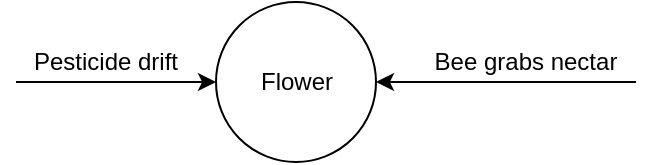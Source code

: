 <mxfile version="18.0.1" type="device"><diagram id="X1iEOoGEYwOtsEm2FjVU" name="Page-1"><mxGraphModel dx="410" dy="314" grid="1" gridSize="10" guides="1" tooltips="1" connect="1" arrows="1" fold="1" page="1" pageScale="1" pageWidth="850" pageHeight="1100" math="0" shadow="0"><root><mxCell id="0"/><mxCell id="1" parent="0"/><mxCell id="2fWG6RCBJuSr0Us7Rp_p-12" value="" style="group" parent="1" vertex="1" connectable="0"><mxGeometry x="440" y="240" width="90" height="80" as="geometry"/></mxCell><mxCell id="2fWG6RCBJuSr0Us7Rp_p-13" value="" style="ellipse;whiteSpace=wrap;html=1;aspect=fixed;" parent="2fWG6RCBJuSr0Us7Rp_p-12" vertex="1"><mxGeometry width="80" height="80" as="geometry"/></mxCell><mxCell id="2fWG6RCBJuSr0Us7Rp_p-14" value="&lt;div&gt;Flower&lt;/div&gt;" style="text;html=1;resizable=0;autosize=1;align=center;verticalAlign=middle;points=[];fillColor=none;strokeColor=none;rounded=0;" parent="2fWG6RCBJuSr0Us7Rp_p-12" vertex="1"><mxGeometry x="15" y="30" width="50" height="20" as="geometry"/></mxCell><mxCell id="2fWG6RCBJuSr0Us7Rp_p-15" value="Pesticide drift" style="text;html=1;strokeColor=none;fillColor=none;align=center;verticalAlign=middle;whiteSpace=wrap;rounded=0;" parent="1" vertex="1"><mxGeometry x="345" y="260" width="80" height="20" as="geometry"/></mxCell><mxCell id="2fWG6RCBJuSr0Us7Rp_p-16" value="" style="endArrow=classic;html=1;rounded=0;entryX=0;entryY=0.5;entryDx=0;entryDy=0;" parent="1" target="2fWG6RCBJuSr0Us7Rp_p-13" edge="1"><mxGeometry width="50" height="50" relative="1" as="geometry"><mxPoint x="340" y="280" as="sourcePoint"/><mxPoint x="439.996" y="289.996" as="targetPoint"/></mxGeometry></mxCell><mxCell id="2fWG6RCBJuSr0Us7Rp_p-25" value="" style="endArrow=classic;html=1;rounded=0;entryX=1;entryY=0.5;entryDx=0;entryDy=0;exitX=1;exitY=1;exitDx=0;exitDy=0;" parent="1" source="2fWG6RCBJuSr0Us7Rp_p-26" target="2fWG6RCBJuSr0Us7Rp_p-13" edge="1"><mxGeometry width="50" height="50" relative="1" as="geometry"><mxPoint x="694" y="290" as="sourcePoint"/><mxPoint x="530" y="340" as="targetPoint"/><Array as="points"/></mxGeometry></mxCell><mxCell id="2fWG6RCBJuSr0Us7Rp_p-26" value="Bee grabs nectar" style="text;html=1;strokeColor=none;fillColor=none;align=center;verticalAlign=middle;whiteSpace=wrap;rounded=0;" parent="1" vertex="1"><mxGeometry x="540" y="260" width="110" height="20" as="geometry"/></mxCell></root></mxGraphModel></diagram></mxfile>
